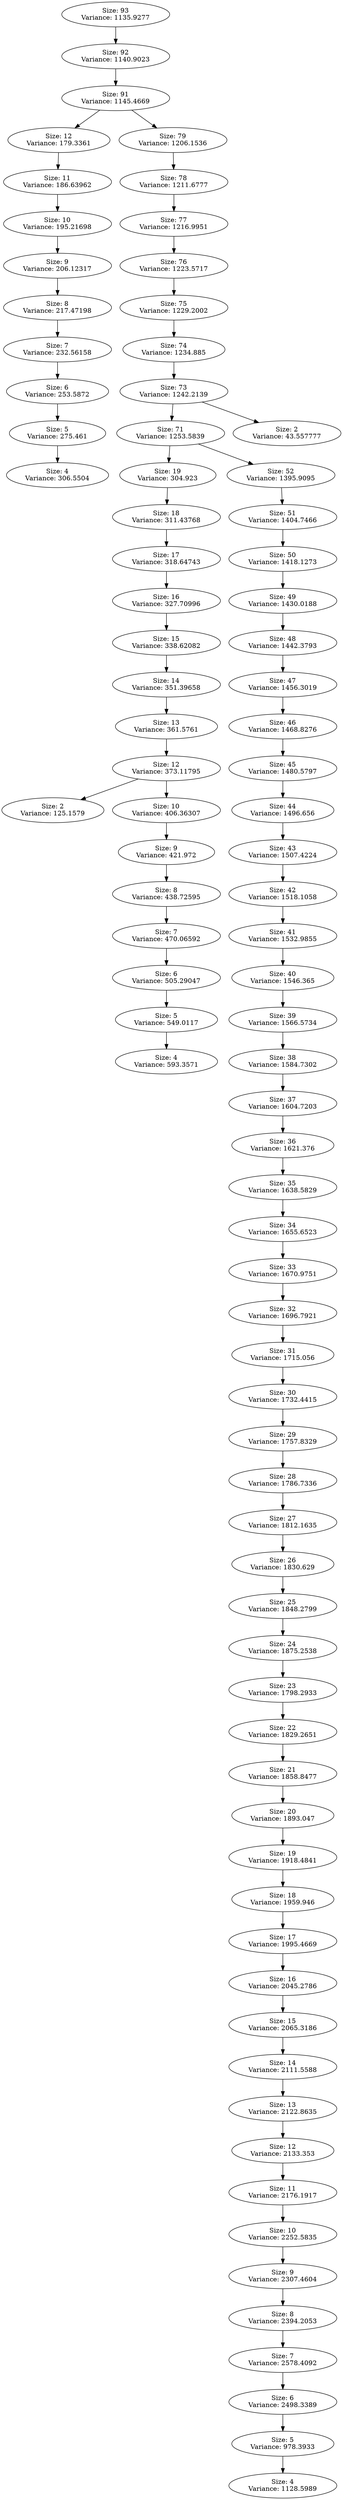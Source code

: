 DIGRAPH G {
"Size: 93\nVariance: 1135.9277" -> "Size: 92\nVariance: 1140.9023" L=0;
"Size: 92\nVariance: 1140.9023" -> "Size: 91\nVariance: 1145.4669" L=1;
"Size: 91\nVariance: 1145.4669" -> "Size: 12\nVariance: 179.3361" L=2;
"Size: 91\nVariance: 1145.4669" -> "Size: 79\nVariance: 1206.1536" L=2;
"Size: 12\nVariance: 179.3361" -> "Size: 11\nVariance: 186.63962" L=3;
"Size: 11\nVariance: 186.63962" -> "Size: 10\nVariance: 195.21698" L=4;
"Size: 10\nVariance: 195.21698" -> "Size: 9\nVariance: 206.12317" L=5;
"Size: 9\nVariance: 206.12317" -> "Size: 8\nVariance: 217.47198" L=6;
"Size: 8\nVariance: 217.47198" -> "Size: 7\nVariance: 232.56158" L=7;
"Size: 7\nVariance: 232.56158" -> "Size: 6\nVariance: 253.5872" L=8;
"Size: 6\nVariance: 253.5872" -> "Size: 5\nVariance: 275.461" L=9;
"Size: 5\nVariance: 275.461" -> "Size: 4\nVariance: 306.5504" L=10;
"Size: 79\nVariance: 1206.1536" -> "Size: 78\nVariance: 1211.6777" L=3;
"Size: 78\nVariance: 1211.6777" -> "Size: 77\nVariance: 1216.9951" L=4;
"Size: 77\nVariance: 1216.9951" -> "Size: 76\nVariance: 1223.5717" L=5;
"Size: 76\nVariance: 1223.5717" -> "Size: 75\nVariance: 1229.2002" L=6;
"Size: 75\nVariance: 1229.2002" -> "Size: 74\nVariance: 1234.885" L=7;
"Size: 74\nVariance: 1234.885" -> "Size: 73\nVariance: 1242.2139" L=8;
"Size: 73\nVariance: 1242.2139" -> "Size: 71\nVariance: 1253.5839" L=9;
"Size: 73\nVariance: 1242.2139" -> "Size: 2\nVariance: 43.557777" L=9;
"Size: 71\nVariance: 1253.5839" -> "Size: 19\nVariance: 304.923" L=10;
"Size: 71\nVariance: 1253.5839" -> "Size: 52\nVariance: 1395.9095" L=10;
"Size: 19\nVariance: 304.923" -> "Size: 18\nVariance: 311.43768" L=11;
"Size: 18\nVariance: 311.43768" -> "Size: 17\nVariance: 318.64743" L=12;
"Size: 17\nVariance: 318.64743" -> "Size: 16\nVariance: 327.70996" L=13;
"Size: 16\nVariance: 327.70996" -> "Size: 15\nVariance: 338.62082" L=14;
"Size: 15\nVariance: 338.62082" -> "Size: 14\nVariance: 351.39658" L=15;
"Size: 14\nVariance: 351.39658" -> "Size: 13\nVariance: 361.5761" L=16;
"Size: 13\nVariance: 361.5761" -> "Size: 12\nVariance: 373.11795" L=17;
"Size: 12\nVariance: 373.11795" -> "Size: 2\nVariance: 125.1579" L=18;
"Size: 12\nVariance: 373.11795" -> "Size: 10\nVariance: 406.36307" L=18;
"Size: 10\nVariance: 406.36307" -> "Size: 9\nVariance: 421.972" L=19;
"Size: 9\nVariance: 421.972" -> "Size: 8\nVariance: 438.72595" L=20;
"Size: 8\nVariance: 438.72595" -> "Size: 7\nVariance: 470.06592" L=21;
"Size: 7\nVariance: 470.06592" -> "Size: 6\nVariance: 505.29047" L=22;
"Size: 6\nVariance: 505.29047" -> "Size: 5\nVariance: 549.0117" L=23;
"Size: 5\nVariance: 549.0117" -> "Size: 4\nVariance: 593.3571" L=24;
"Size: 52\nVariance: 1395.9095" -> "Size: 51\nVariance: 1404.7466" L=11;
"Size: 51\nVariance: 1404.7466" -> "Size: 50\nVariance: 1418.1273" L=12;
"Size: 50\nVariance: 1418.1273" -> "Size: 49\nVariance: 1430.0188" L=13;
"Size: 49\nVariance: 1430.0188" -> "Size: 48\nVariance: 1442.3793" L=14;
"Size: 48\nVariance: 1442.3793" -> "Size: 47\nVariance: 1456.3019" L=15;
"Size: 47\nVariance: 1456.3019" -> "Size: 46\nVariance: 1468.8276" L=16;
"Size: 46\nVariance: 1468.8276" -> "Size: 45\nVariance: 1480.5797" L=17;
"Size: 45\nVariance: 1480.5797" -> "Size: 44\nVariance: 1496.656" L=18;
"Size: 44\nVariance: 1496.656" -> "Size: 43\nVariance: 1507.4224" L=19;
"Size: 43\nVariance: 1507.4224" -> "Size: 42\nVariance: 1518.1058" L=20;
"Size: 42\nVariance: 1518.1058" -> "Size: 41\nVariance: 1532.9855" L=21;
"Size: 41\nVariance: 1532.9855" -> "Size: 40\nVariance: 1546.365" L=22;
"Size: 40\nVariance: 1546.365" -> "Size: 39\nVariance: 1566.5734" L=23;
"Size: 39\nVariance: 1566.5734" -> "Size: 38\nVariance: 1584.7302" L=24;
"Size: 38\nVariance: 1584.7302" -> "Size: 37\nVariance: 1604.7203" L=25;
"Size: 37\nVariance: 1604.7203" -> "Size: 36\nVariance: 1621.376" L=26;
"Size: 36\nVariance: 1621.376" -> "Size: 35\nVariance: 1638.5829" L=27;
"Size: 35\nVariance: 1638.5829" -> "Size: 34\nVariance: 1655.6523" L=28;
"Size: 34\nVariance: 1655.6523" -> "Size: 33\nVariance: 1670.9751" L=29;
"Size: 33\nVariance: 1670.9751" -> "Size: 32\nVariance: 1696.7921" L=30;
"Size: 32\nVariance: 1696.7921" -> "Size: 31\nVariance: 1715.056" L=31;
"Size: 31\nVariance: 1715.056" -> "Size: 30\nVariance: 1732.4415" L=32;
"Size: 30\nVariance: 1732.4415" -> "Size: 29\nVariance: 1757.8329" L=33;
"Size: 29\nVariance: 1757.8329" -> "Size: 28\nVariance: 1786.7336" L=34;
"Size: 28\nVariance: 1786.7336" -> "Size: 27\nVariance: 1812.1635" L=35;
"Size: 27\nVariance: 1812.1635" -> "Size: 26\nVariance: 1830.629" L=36;
"Size: 26\nVariance: 1830.629" -> "Size: 25\nVariance: 1848.2799" L=37;
"Size: 25\nVariance: 1848.2799" -> "Size: 24\nVariance: 1875.2538" L=38;
"Size: 24\nVariance: 1875.2538" -> "Size: 23\nVariance: 1798.2933" L=39;
"Size: 23\nVariance: 1798.2933" -> "Size: 22\nVariance: 1829.2651" L=40;
"Size: 22\nVariance: 1829.2651" -> "Size: 21\nVariance: 1858.8477" L=41;
"Size: 21\nVariance: 1858.8477" -> "Size: 20\nVariance: 1893.047" L=42;
"Size: 20\nVariance: 1893.047" -> "Size: 19\nVariance: 1918.4841" L=43;
"Size: 19\nVariance: 1918.4841" -> "Size: 18\nVariance: 1959.946" L=44;
"Size: 18\nVariance: 1959.946" -> "Size: 17\nVariance: 1995.4669" L=45;
"Size: 17\nVariance: 1995.4669" -> "Size: 16\nVariance: 2045.2786" L=46;
"Size: 16\nVariance: 2045.2786" -> "Size: 15\nVariance: 2065.3186" L=47;
"Size: 15\nVariance: 2065.3186" -> "Size: 14\nVariance: 2111.5588" L=48;
"Size: 14\nVariance: 2111.5588" -> "Size: 13\nVariance: 2122.8635" L=49;
"Size: 13\nVariance: 2122.8635" -> "Size: 12\nVariance: 2133.353" L=50;
"Size: 12\nVariance: 2133.353" -> "Size: 11\nVariance: 2176.1917" L=51;
"Size: 11\nVariance: 2176.1917" -> "Size: 10\nVariance: 2252.5835" L=52;
"Size: 10\nVariance: 2252.5835" -> "Size: 9\nVariance: 2307.4604" L=53;
"Size: 9\nVariance: 2307.4604" -> "Size: 8\nVariance: 2394.2053" L=54;
"Size: 8\nVariance: 2394.2053" -> "Size: 7\nVariance: 2578.4092" L=55;
"Size: 7\nVariance: 2578.4092" -> "Size: 6\nVariance: 2498.3389" L=56;
"Size: 6\nVariance: 2498.3389" -> "Size: 5\nVariance: 978.3933" L=57;
"Size: 5\nVariance: 978.3933" -> "Size: 4\nVariance: 1128.5989" L=58;
}
